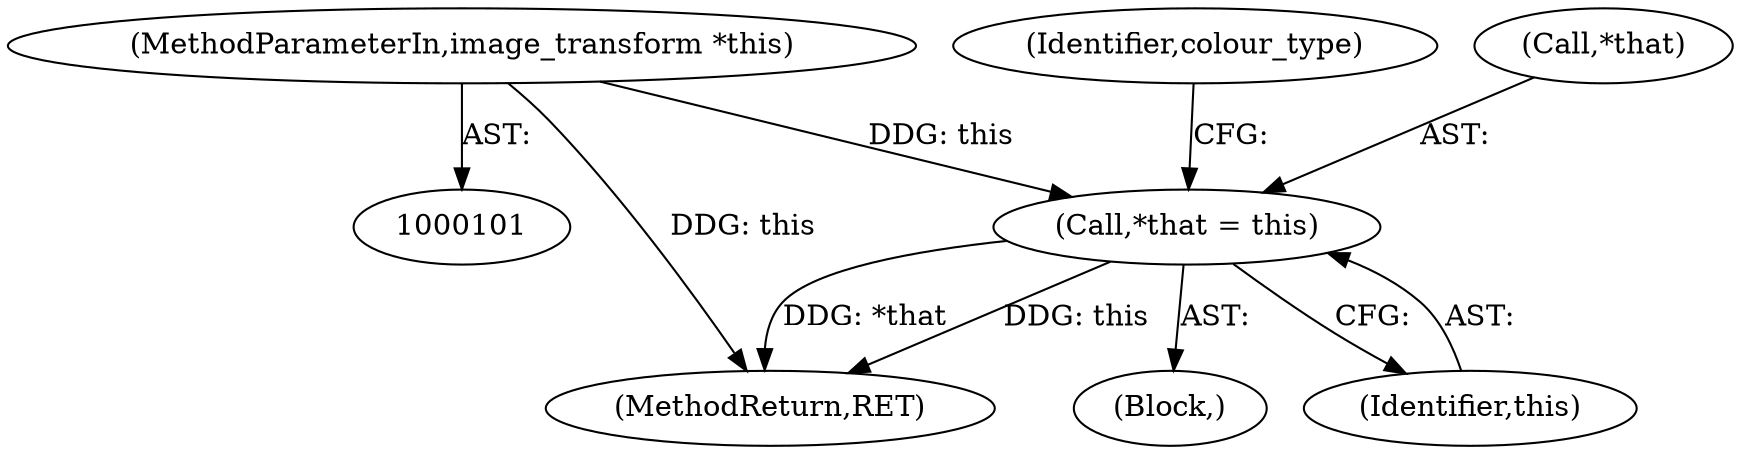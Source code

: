 digraph "0_Android_9d4853418ab2f754c2b63e091c29c5529b8b86ca_88@pointer" {
"1000115" [label="(Call,*that = this)"];
"1000102" [label="(MethodParameterIn,image_transform *this)"];
"1000115" [label="(Call,*that = this)"];
"1000129" [label="(MethodReturn,RET)"];
"1000106" [label="(Block,)"];
"1000102" [label="(MethodParameterIn,image_transform *this)"];
"1000118" [label="(Identifier,this)"];
"1000121" [label="(Identifier,colour_type)"];
"1000116" [label="(Call,*that)"];
"1000115" -> "1000106"  [label="AST: "];
"1000115" -> "1000118"  [label="CFG: "];
"1000116" -> "1000115"  [label="AST: "];
"1000118" -> "1000115"  [label="AST: "];
"1000121" -> "1000115"  [label="CFG: "];
"1000115" -> "1000129"  [label="DDG: this"];
"1000115" -> "1000129"  [label="DDG: *that"];
"1000102" -> "1000115"  [label="DDG: this"];
"1000102" -> "1000101"  [label="AST: "];
"1000102" -> "1000129"  [label="DDG: this"];
}
